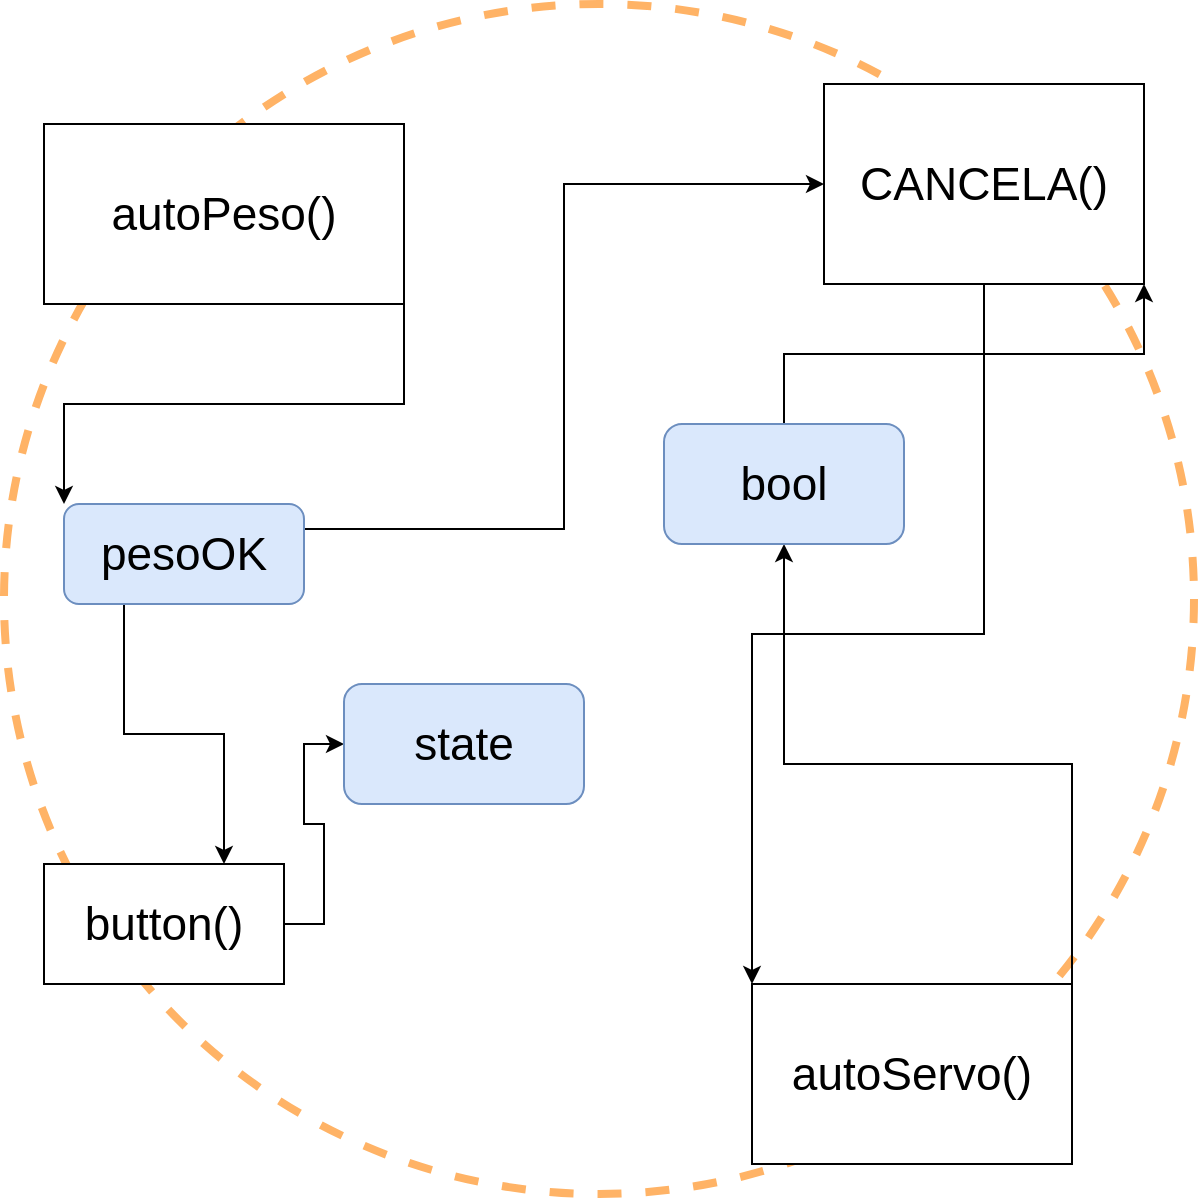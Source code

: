 <mxfile version="16.5.2" type="device" pages="5"><diagram id="-oKT4V8D3l1g9VBGD2vX" name="Cenário"><mxGraphModel dx="836" dy="1367" grid="1" gridSize="10" guides="1" tooltips="1" connect="1" arrows="1" fold="1" page="1" pageScale="1" pageWidth="827" pageHeight="1169" math="0" shadow="0"><root><mxCell id="0"/><mxCell id="1" parent="0"/><mxCell id="G8ePL6Gfm0wMOTy-5-_9-20" value="" style="ellipse;whiteSpace=wrap;html=1;aspect=fixed;fontSize=23;dashed=1;strokeWidth=4;perimeterSpacing=0;strokeColor=#FFB366;" vertex="1" parent="1"><mxGeometry x="40" y="80" width="595" height="595" as="geometry"/></mxCell><mxCell id="G8ePL6Gfm0wMOTy-5-_9-4" style="edgeStyle=orthogonalEdgeStyle;rounded=0;orthogonalLoop=1;jettySize=auto;html=1;exitX=1;exitY=1;exitDx=0;exitDy=0;entryX=0;entryY=0;entryDx=0;entryDy=0;fontSize=23;" edge="1" parent="1" source="G8ePL6Gfm0wMOTy-5-_9-1" target="G8ePL6Gfm0wMOTy-5-_9-2"><mxGeometry relative="1" as="geometry"/></mxCell><mxCell id="G8ePL6Gfm0wMOTy-5-_9-1" value="&lt;font style=&quot;font-size: 23px&quot;&gt;autoPeso()&lt;/font&gt;" style="rounded=0;whiteSpace=wrap;html=1;" vertex="1" parent="1"><mxGeometry x="60" y="140" width="180" height="90" as="geometry"/></mxCell><mxCell id="G8ePL6Gfm0wMOTy-5-_9-6" style="edgeStyle=orthogonalEdgeStyle;rounded=0;orthogonalLoop=1;jettySize=auto;html=1;exitX=0.25;exitY=1;exitDx=0;exitDy=0;entryX=0.75;entryY=0;entryDx=0;entryDy=0;fontSize=23;" edge="1" parent="1" source="G8ePL6Gfm0wMOTy-5-_9-2" target="G8ePL6Gfm0wMOTy-5-_9-5"><mxGeometry relative="1" as="geometry"/></mxCell><mxCell id="G8ePL6Gfm0wMOTy-5-_9-10" style="edgeStyle=orthogonalEdgeStyle;rounded=0;orthogonalLoop=1;jettySize=auto;html=1;exitX=1;exitY=0.25;exitDx=0;exitDy=0;entryX=0;entryY=0.5;entryDx=0;entryDy=0;fontSize=23;" edge="1" parent="1" source="G8ePL6Gfm0wMOTy-5-_9-2" target="G8ePL6Gfm0wMOTy-5-_9-9"><mxGeometry relative="1" as="geometry"/></mxCell><mxCell id="G8ePL6Gfm0wMOTy-5-_9-2" value="pesoOK" style="rounded=1;whiteSpace=wrap;html=1;fontSize=23;fillColor=#dae8fc;strokeColor=#6c8ebf;" vertex="1" parent="1"><mxGeometry x="70" y="330" width="120" height="50" as="geometry"/></mxCell><mxCell id="G8ePL6Gfm0wMOTy-5-_9-8" style="edgeStyle=orthogonalEdgeStyle;rounded=0;orthogonalLoop=1;jettySize=auto;html=1;exitX=1;exitY=0.5;exitDx=0;exitDy=0;entryX=0;entryY=0.5;entryDx=0;entryDy=0;fontSize=23;" edge="1" parent="1" source="G8ePL6Gfm0wMOTy-5-_9-5" target="G8ePL6Gfm0wMOTy-5-_9-7"><mxGeometry relative="1" as="geometry"/></mxCell><mxCell id="G8ePL6Gfm0wMOTy-5-_9-5" value="button()" style="rounded=0;whiteSpace=wrap;html=1;fontSize=23;" vertex="1" parent="1"><mxGeometry x="60" y="510" width="120" height="60" as="geometry"/></mxCell><mxCell id="G8ePL6Gfm0wMOTy-5-_9-7" value="state" style="rounded=1;whiteSpace=wrap;html=1;fontSize=23;fillColor=#dae8fc;strokeColor=#6c8ebf;" vertex="1" parent="1"><mxGeometry x="210" y="420" width="120" height="60" as="geometry"/></mxCell><mxCell id="G8ePL6Gfm0wMOTy-5-_9-13" style="edgeStyle=orthogonalEdgeStyle;rounded=0;orthogonalLoop=1;jettySize=auto;html=1;exitX=0.5;exitY=1;exitDx=0;exitDy=0;entryX=0;entryY=0;entryDx=0;entryDy=0;fontSize=23;" edge="1" parent="1" source="G8ePL6Gfm0wMOTy-5-_9-9" target="G8ePL6Gfm0wMOTy-5-_9-12"><mxGeometry relative="1" as="geometry"/></mxCell><mxCell id="G8ePL6Gfm0wMOTy-5-_9-9" value="CANCELA()" style="rounded=0;whiteSpace=wrap;html=1;fontSize=23;" vertex="1" parent="1"><mxGeometry x="450" y="120" width="160" height="100" as="geometry"/></mxCell><mxCell id="G8ePL6Gfm0wMOTy-5-_9-17" style="edgeStyle=orthogonalEdgeStyle;rounded=0;orthogonalLoop=1;jettySize=auto;html=1;exitX=1;exitY=0;exitDx=0;exitDy=0;entryX=0.5;entryY=1;entryDx=0;entryDy=0;fontSize=23;" edge="1" parent="1" source="G8ePL6Gfm0wMOTy-5-_9-12" target="G8ePL6Gfm0wMOTy-5-_9-16"><mxGeometry relative="1" as="geometry"/></mxCell><mxCell id="G8ePL6Gfm0wMOTy-5-_9-12" value="autoServo()" style="rounded=0;whiteSpace=wrap;html=1;fontSize=23;" vertex="1" parent="1"><mxGeometry x="414" y="570" width="160" height="90" as="geometry"/></mxCell><mxCell id="G8ePL6Gfm0wMOTy-5-_9-18" style="edgeStyle=orthogonalEdgeStyle;rounded=0;orthogonalLoop=1;jettySize=auto;html=1;exitX=0.5;exitY=0;exitDx=0;exitDy=0;entryX=1;entryY=1;entryDx=0;entryDy=0;fontSize=23;" edge="1" parent="1" source="G8ePL6Gfm0wMOTy-5-_9-16" target="G8ePL6Gfm0wMOTy-5-_9-9"><mxGeometry relative="1" as="geometry"/></mxCell><mxCell id="G8ePL6Gfm0wMOTy-5-_9-16" value="bool" style="rounded=1;whiteSpace=wrap;html=1;fontSize=23;fillColor=#dae8fc;strokeColor=#6c8ebf;" vertex="1" parent="1"><mxGeometry x="370" y="290" width="120" height="60" as="geometry"/></mxCell></root></mxGraphModel></diagram><diagram id="g_ASj0eyqrzZIjO7fHBA" name="autoPeso()"><mxGraphModel dx="657" dy="1074" grid="1" gridSize="10" guides="1" tooltips="1" connect="1" arrows="1" fold="1" page="1" pageScale="1" pageWidth="827" pageHeight="1169" math="0" shadow="0"><root><mxCell id="NEKnAEpMK5fbGLcaX11o-0"/><mxCell id="NEKnAEpMK5fbGLcaX11o-1" parent="NEKnAEpMK5fbGLcaX11o-0"/><mxCell id="NEKnAEpMK5fbGLcaX11o-2" value="" style="whiteSpace=wrap;html=1;aspect=fixed;fontSize=23;strokeColor=#000000;strokeWidth=4;" vertex="1" parent="NEKnAEpMK5fbGLcaX11o-1"><mxGeometry x="50" y="90" width="840" height="840" as="geometry"/></mxCell><mxCell id="NEKnAEpMK5fbGLcaX11o-3" value="autoPeso()" style="rounded=0;whiteSpace=wrap;html=1;fontSize=23;strokeColor=#B3B3B3;strokeWidth=4;" vertex="1" parent="NEKnAEpMK5fbGLcaX11o-1"><mxGeometry x="50" y="90" width="130" height="40" as="geometry"/></mxCell><mxCell id="kAZFxLDTIukLWg7Rk-4k-8" style="edgeStyle=orthogonalEdgeStyle;rounded=0;orthogonalLoop=1;jettySize=auto;html=1;exitX=0.5;exitY=1;exitDx=0;exitDy=0;entryX=0.5;entryY=0;entryDx=0;entryDy=0;fontSize=23;" edge="1" parent="NEKnAEpMK5fbGLcaX11o-1" source="kAZFxLDTIukLWg7Rk-4k-0" target="kAZFxLDTIukLWg7Rk-4k-1"><mxGeometry relative="1" as="geometry"/></mxCell><mxCell id="kAZFxLDTIukLWg7Rk-4k-0" value="" style="ellipse;whiteSpace=wrap;html=1;aspect=fixed;fontSize=23;strokeColor=#000000;strokeWidth=4;fillColor=#000000;" vertex="1" parent="NEKnAEpMK5fbGLcaX11o-1"><mxGeometry x="165.5" y="150" width="20" height="20" as="geometry"/></mxCell><mxCell id="CeXxByc3CVJQSCN7--RD-3" style="edgeStyle=orthogonalEdgeStyle;rounded=0;orthogonalLoop=1;jettySize=auto;html=1;exitX=0.5;exitY=1;exitDx=0;exitDy=0;entryX=0.5;entryY=0;entryDx=0;entryDy=0;fontSize=15;" edge="1" parent="NEKnAEpMK5fbGLcaX11o-1" source="kAZFxLDTIukLWg7Rk-4k-1" target="CeXxByc3CVJQSCN7--RD-0"><mxGeometry relative="1" as="geometry"/></mxCell><mxCell id="kAZFxLDTIukLWg7Rk-4k-1" value="&lt;b&gt;ESPERAR&lt;/b&gt;&lt;hr&gt;&lt;font style=&quot;font-size: 18px&quot;&gt;/get t desde t0&lt;/font&gt;" style="rounded=0;whiteSpace=wrap;html=1;fontSize=23;strokeColor=#000000;strokeWidth=4;fillColor=#FFFFFF;" vertex="1" parent="NEKnAEpMK5fbGLcaX11o-1"><mxGeometry x="81" y="290" width="189" height="140" as="geometry"/></mxCell><mxCell id="kAZFxLDTIukLWg7Rk-4k-10" value="&lt;div&gt;&lt;span&gt;/init STATES, state&lt;/span&gt;&lt;/div&gt;&lt;div&gt;&lt;span&gt;/init RATE=10&lt;/span&gt;&lt;/div&gt;&lt;div&gt;&lt;span&gt;/init t0,t (em ms)&lt;/span&gt;&lt;/div&gt;&lt;div&gt;&lt;span&gt;init val&lt;/span&gt;&lt;/div&gt;" style="text;html=1;strokeColor=none;fillColor=none;align=left;verticalAlign=middle;whiteSpace=wrap;rounded=0;fontSize=18;" vertex="1" parent="NEKnAEpMK5fbGLcaX11o-1"><mxGeometry x="190" y="120" width="230" height="190" as="geometry"/></mxCell><mxCell id="kAZFxLDTIukLWg7Rk-4k-11" value="t&amp;gt;=1000/RATE&lt;br&gt;/ler val=analogRead&lt;br&gt;/set pesoOK&lt;br&gt;/set t0&lt;br&gt;" style="text;html=1;strokeColor=none;fillColor=none;align=left;verticalAlign=middle;whiteSpace=wrap;rounded=0;fontSize=18;" vertex="1" parent="NEKnAEpMK5fbGLcaX11o-1"><mxGeometry x="180" y="454" width="170" height="106" as="geometry"/></mxCell><mxCell id="CeXxByc3CVJQSCN7--RD-2" style="edgeStyle=orthogonalEdgeStyle;rounded=0;orthogonalLoop=1;jettySize=auto;html=1;exitX=1;exitY=0.5;exitDx=0;exitDy=0;fontSize=15;" edge="1" parent="NEKnAEpMK5fbGLcaX11o-1" source="CeXxByc3CVJQSCN7--RD-0" target="CeXxByc3CVJQSCN7--RD-1"><mxGeometry relative="1" as="geometry"/></mxCell><mxCell id="JvjQ7vZaSw4XwJ1vuoqM-3" style="edgeStyle=orthogonalEdgeStyle;rounded=0;orthogonalLoop=1;jettySize=auto;html=1;exitX=0.5;exitY=1;exitDx=0;exitDy=0;entryX=0.5;entryY=0;entryDx=0;entryDy=0;fontSize=15;" edge="1" parent="NEKnAEpMK5fbGLcaX11o-1" source="CeXxByc3CVJQSCN7--RD-0" target="JvjQ7vZaSw4XwJ1vuoqM-0"><mxGeometry relative="1" as="geometry"/></mxCell><mxCell id="CeXxByc3CVJQSCN7--RD-0" value="&lt;font style=&quot;font-size: 12px&quot;&gt;If&amp;nbsp;(pesoOK==true)&lt;/font&gt;" style="rhombus;whiteSpace=wrap;html=1;fontSize=18;strokeColor=#000000;strokeWidth=4;fillColor=#FFFFFF;" vertex="1" parent="NEKnAEpMK5fbGLcaX11o-1"><mxGeometry x="90.5" y="570" width="170" height="130" as="geometry"/></mxCell><mxCell id="CeXxByc3CVJQSCN7--RD-1" value="&lt;div style=&quot;font-size: 18px&quot;&gt;digitalWrite(GREEN, HIGH);&lt;/div&gt;&lt;div style=&quot;font-size: 18px&quot;&gt;digitalWrite(RED, LOW);&lt;/div&gt;" style="rounded=1;whiteSpace=wrap;html=1;fontSize=15;strokeColor=#d6b656;strokeWidth=4;fillColor=#fff2cc;align=left;" vertex="1" parent="NEKnAEpMK5fbGLcaX11o-1"><mxGeometry x="380" y="589.5" width="240" height="91" as="geometry"/></mxCell><mxCell id="JvjQ7vZaSw4XwJ1vuoqM-2" style="edgeStyle=orthogonalEdgeStyle;rounded=0;orthogonalLoop=1;jettySize=auto;html=1;exitX=1;exitY=0.5;exitDx=0;exitDy=0;entryX=0;entryY=0.5;entryDx=0;entryDy=0;fontSize=15;" edge="1" parent="NEKnAEpMK5fbGLcaX11o-1" source="JvjQ7vZaSw4XwJ1vuoqM-0" target="JvjQ7vZaSw4XwJ1vuoqM-1"><mxGeometry relative="1" as="geometry"/></mxCell><mxCell id="JvjQ7vZaSw4XwJ1vuoqM-4" style="edgeStyle=orthogonalEdgeStyle;rounded=0;orthogonalLoop=1;jettySize=auto;html=1;exitX=0.5;exitY=1;exitDx=0;exitDy=0;entryX=1;entryY=0.5;entryDx=0;entryDy=0;fontSize=15;" edge="1" parent="NEKnAEpMK5fbGLcaX11o-1" source="JvjQ7vZaSw4XwJ1vuoqM-0" target="kAZFxLDTIukLWg7Rk-4k-1"><mxGeometry relative="1" as="geometry"><Array as="points"><mxPoint x="176" y="870"/><mxPoint x="660" y="870"/><mxPoint x="660" y="360"/></Array></mxGeometry></mxCell><mxCell id="JvjQ7vZaSw4XwJ1vuoqM-0" value="Else" style="rhombus;whiteSpace=wrap;html=1;fontSize=12;strokeColor=#000000;strokeWidth=4;fillColor=#FFFFFF;" vertex="1" parent="NEKnAEpMK5fbGLcaX11o-1"><mxGeometry x="109.63" y="730" width="131.75" height="120" as="geometry"/></mxCell><mxCell id="JvjQ7vZaSw4XwJ1vuoqM-1" value="&lt;div style=&quot;font-size: 18px&quot;&gt;digitalWrite(GREEN, LOW);&lt;/div&gt;&lt;div style=&quot;font-size: 18px&quot;&gt;digitalWrite(RED, HIGH);&lt;/div&gt;" style="rounded=1;whiteSpace=wrap;html=1;fontSize=15;strokeColor=#d6b656;strokeWidth=4;fillColor=#fff2cc;align=left;" vertex="1" parent="NEKnAEpMK5fbGLcaX11o-1"><mxGeometry x="380" y="744.5" width="240" height="91" as="geometry"/></mxCell></root></mxGraphModel></diagram><diagram id="E05eS0D_g-J_dva9qzyq" name="button"><mxGraphModel dx="460" dy="695" grid="1" gridSize="10" guides="1" tooltips="1" connect="1" arrows="1" fold="1" page="1" pageScale="1" pageWidth="827" pageHeight="1169" math="0" shadow="0"><root><mxCell id="UTEYszz_Hc7_uAg5_mcA-0"/><mxCell id="UTEYszz_Hc7_uAg5_mcA-1" parent="UTEYszz_Hc7_uAg5_mcA-0"/><mxCell id="J1m_iYCUP-zKNdYiDAg0-0" value="" style="rounded=0;whiteSpace=wrap;html=1;fontSize=18;strokeColor=#000000;strokeWidth=4;fillColor=#FFFFFF;" vertex="1" parent="UTEYszz_Hc7_uAg5_mcA-1"><mxGeometry x="90" y="120" width="480" height="520" as="geometry"/></mxCell><mxCell id="J1m_iYCUP-zKNdYiDAg0-1" value="button()" style="rounded=0;whiteSpace=wrap;html=1;fontSize=18;strokeColor=#B3B3B3;strokeWidth=4;fillColor=#FFFFFF;" vertex="1" parent="UTEYszz_Hc7_uAg5_mcA-1"><mxGeometry x="90" y="120" width="80" height="40" as="geometry"/></mxCell><mxCell id="gJu1Qd9hxGy3X3vIlvjx-1" style="edgeStyle=orthogonalEdgeStyle;rounded=0;orthogonalLoop=1;jettySize=auto;html=1;exitX=0.5;exitY=1;exitDx=0;exitDy=0;entryX=0.5;entryY=0;entryDx=0;entryDy=0;fontSize=12;" edge="1" parent="UTEYszz_Hc7_uAg5_mcA-1" source="uzLRDN2EWhXGbIonUn27-0" target="gJu1Qd9hxGy3X3vIlvjx-0"><mxGeometry relative="1" as="geometry"/></mxCell><mxCell id="uzLRDN2EWhXGbIonUn27-0" value="" style="ellipse;whiteSpace=wrap;html=1;aspect=fixed;fontSize=23;strokeColor=#000000;strokeWidth=4;fillColor=#000000;" vertex="1" parent="UTEYszz_Hc7_uAg5_mcA-1"><mxGeometry x="225" y="140" width="20" height="20" as="geometry"/></mxCell><mxCell id="gJu1Qd9hxGy3X3vIlvjx-5" style="edgeStyle=orthogonalEdgeStyle;rounded=0;orthogonalLoop=1;jettySize=auto;html=1;exitX=1;exitY=0.5;exitDx=0;exitDy=0;entryX=0;entryY=0.5;entryDx=0;entryDy=0;fontSize=12;" edge="1" parent="UTEYszz_Hc7_uAg5_mcA-1" source="gJu1Qd9hxGy3X3vIlvjx-0" target="gJu1Qd9hxGy3X3vIlvjx-4"><mxGeometry relative="1" as="geometry"/></mxCell><mxCell id="gJu1Qd9hxGy3X3vIlvjx-8" style="edgeStyle=orthogonalEdgeStyle;rounded=0;orthogonalLoop=1;jettySize=auto;html=1;exitX=0.5;exitY=1;exitDx=0;exitDy=0;entryX=0.5;entryY=0;entryDx=0;entryDy=0;fontSize=12;" edge="1" parent="UTEYszz_Hc7_uAg5_mcA-1" source="gJu1Qd9hxGy3X3vIlvjx-0" target="gJu1Qd9hxGy3X3vIlvjx-7"><mxGeometry relative="1" as="geometry"/></mxCell><mxCell id="gJu1Qd9hxGy3X3vIlvjx-0" value="&lt;font style=&quot;font-size: 12px&quot;&gt;If&amp;nbsp;(reading == HIGH &amp;amp;&amp;amp; pesoOK==true)&lt;/font&gt;" style="rhombus;whiteSpace=wrap;html=1;fontSize=18;strokeColor=#000000;strokeWidth=4;fillColor=#FFFFFF;" vertex="1" parent="UTEYszz_Hc7_uAg5_mcA-1"><mxGeometry x="150" y="240" width="170" height="130" as="geometry"/></mxCell><mxCell id="gJu1Qd9hxGy3X3vIlvjx-4" value="&lt;div&gt;digitalWrite(PIEZO,HIGH);&lt;/div&gt;&lt;div&gt;&amp;nbsp; &amp;nbsp; &amp;nbsp; state=aberto;&lt;/div&gt;" style="rounded=1;whiteSpace=wrap;html=1;fontSize=12;strokeColor=#d6b656;strokeWidth=4;fillColor=#fff2cc;" vertex="1" parent="UTEYszz_Hc7_uAg5_mcA-1"><mxGeometry x="380" y="267.5" width="160" height="75" as="geometry"/></mxCell><mxCell id="gJu1Qd9hxGy3X3vIlvjx-10" style="edgeStyle=orthogonalEdgeStyle;rounded=0;orthogonalLoop=1;jettySize=auto;html=1;exitX=1;exitY=0.5;exitDx=0;exitDy=0;fontSize=12;" edge="1" parent="UTEYszz_Hc7_uAg5_mcA-1" source="gJu1Qd9hxGy3X3vIlvjx-7" target="gJu1Qd9hxGy3X3vIlvjx-9"><mxGeometry relative="1" as="geometry"/></mxCell><mxCell id="gJu1Qd9hxGy3X3vIlvjx-7" value="Else" style="rhombus;whiteSpace=wrap;html=1;fontSize=12;strokeColor=#000000;strokeWidth=4;fillColor=#FFFFFF;" vertex="1" parent="UTEYszz_Hc7_uAg5_mcA-1"><mxGeometry x="195" y="430" width="80" height="80" as="geometry"/></mxCell><mxCell id="gJu1Qd9hxGy3X3vIlvjx-9" value="digitalWrite(PIEZO,LOW);" style="rounded=1;whiteSpace=wrap;html=1;fontSize=12;strokeColor=#d6b656;strokeWidth=4;fillColor=#fff2cc;" vertex="1" parent="UTEYszz_Hc7_uAg5_mcA-1"><mxGeometry x="380" y="440" width="160" height="60" as="geometry"/></mxCell><mxCell id="gJu1Qd9hxGy3X3vIlvjx-11" value="&lt;font style=&quot;font-size: 15px&quot;&gt;/init reading=digitalRead(BUTTON)&lt;/font&gt;" style="text;html=1;strokeColor=none;fillColor=none;align=left;verticalAlign=middle;whiteSpace=wrap;rounded=0;fontSize=12;" vertex="1" parent="UTEYszz_Hc7_uAg5_mcA-1"><mxGeometry x="250" y="170" width="250" height="50" as="geometry"/></mxCell></root></mxGraphModel></diagram><diagram id="nZxuvyS8jBKt9fTN5Lde" name="CANCELA"><mxGraphModel dx="657" dy="993" grid="1" gridSize="10" guides="1" tooltips="1" connect="1" arrows="1" fold="1" page="1" pageScale="1" pageWidth="827" pageHeight="1169" math="0" shadow="0"><root><mxCell id="a24DkA1I5dlsnmDTCkDt-0"/><mxCell id="a24DkA1I5dlsnmDTCkDt-1" parent="a24DkA1I5dlsnmDTCkDt-0"/><mxCell id="Nc54CUkUUrdvIyN3bw2I-0" value="" style="rounded=0;whiteSpace=wrap;html=1;fontSize=15;strokeColor=#000000;strokeWidth=4;fillColor=#FFFFFF;" vertex="1" parent="a24DkA1I5dlsnmDTCkDt-1"><mxGeometry x="50" y="40" width="760" height="670" as="geometry"/></mxCell><mxCell id="Nc54CUkUUrdvIyN3bw2I-1" value="CANCELA()" style="rounded=0;whiteSpace=wrap;html=1;fontSize=15;strokeColor=#666666;strokeWidth=4;fillColor=#f5f5f5;fontColor=#333333;" vertex="1" parent="a24DkA1I5dlsnmDTCkDt-1"><mxGeometry x="50" y="40" width="120" height="60" as="geometry"/></mxCell><mxCell id="B0_GjwLSiSPP6nSy1qtp-2" style="edgeStyle=orthogonalEdgeStyle;rounded=0;orthogonalLoop=1;jettySize=auto;html=1;exitX=1;exitY=0.5;exitDx=0;exitDy=0;fontSize=15;" edge="1" parent="a24DkA1I5dlsnmDTCkDt-1" source="B0_GjwLSiSPP6nSy1qtp-0" target="B0_GjwLSiSPP6nSy1qtp-1"><mxGeometry relative="1" as="geometry"/></mxCell><mxCell id="B0_GjwLSiSPP6nSy1qtp-0" value="" style="ellipse;whiteSpace=wrap;html=1;aspect=fixed;fontSize=23;strokeColor=#000000;strokeWidth=4;fillColor=#000000;" vertex="1" parent="a24DkA1I5dlsnmDTCkDt-1"><mxGeometry x="80" y="140" width="20" height="20" as="geometry"/></mxCell><mxCell id="B0_GjwLSiSPP6nSy1qtp-8" style="edgeStyle=orthogonalEdgeStyle;rounded=0;orthogonalLoop=1;jettySize=auto;html=1;exitX=1;exitY=0.25;exitDx=0;exitDy=0;entryX=0;entryY=0.25;entryDx=0;entryDy=0;fontSize=15;" edge="1" parent="a24DkA1I5dlsnmDTCkDt-1" source="B0_GjwLSiSPP6nSy1qtp-1" target="B0_GjwLSiSPP6nSy1qtp-5"><mxGeometry relative="1" as="geometry"/></mxCell><mxCell id="B0_GjwLSiSPP6nSy1qtp-14" style="edgeStyle=orthogonalEdgeStyle;rounded=0;orthogonalLoop=1;jettySize=auto;html=1;exitX=0.5;exitY=1;exitDx=0;exitDy=0;entryX=0.5;entryY=0;entryDx=0;entryDy=0;fontSize=15;" edge="1" parent="a24DkA1I5dlsnmDTCkDt-1" source="B0_GjwLSiSPP6nSy1qtp-1" target="B0_GjwLSiSPP6nSy1qtp-10"><mxGeometry relative="1" as="geometry"/></mxCell><mxCell id="B0_GjwLSiSPP6nSy1qtp-1" value="&lt;b&gt;ABERTO&lt;/b&gt;" style="rounded=1;whiteSpace=wrap;html=1;fontSize=15;strokeColor=#000000;strokeWidth=4;fillColor=#FFFFFF;" vertex="1" parent="a24DkA1I5dlsnmDTCkDt-1"><mxGeometry x="220" y="120" width="120" height="60" as="geometry"/></mxCell><mxCell id="B0_GjwLSiSPP6nSy1qtp-3" value="state==aberto" style="text;html=1;strokeColor=none;fillColor=none;align=center;verticalAlign=middle;whiteSpace=wrap;rounded=0;fontSize=15;" vertex="1" parent="a24DkA1I5dlsnmDTCkDt-1"><mxGeometry x="110" y="110" width="100" height="30" as="geometry"/></mxCell><mxCell id="B0_GjwLSiSPP6nSy1qtp-4" value="/RED ON&lt;br&gt;/GREEN ON" style="text;html=1;strokeColor=none;fillColor=none;align=center;verticalAlign=middle;whiteSpace=wrap;rounded=0;fontSize=15;" vertex="1" parent="a24DkA1I5dlsnmDTCkDt-1"><mxGeometry x="105" y="170" width="110" height="30" as="geometry"/></mxCell><mxCell id="B0_GjwLSiSPP6nSy1qtp-7" style="edgeStyle=orthogonalEdgeStyle;rounded=0;orthogonalLoop=1;jettySize=auto;html=1;exitX=0;exitY=0.75;exitDx=0;exitDy=0;entryX=1;entryY=0.75;entryDx=0;entryDy=0;fontSize=15;" edge="1" parent="a24DkA1I5dlsnmDTCkDt-1" source="B0_GjwLSiSPP6nSy1qtp-5" target="B0_GjwLSiSPP6nSy1qtp-1"><mxGeometry relative="1" as="geometry"/></mxCell><mxCell id="B0_GjwLSiSPP6nSy1qtp-5" value="abre=autoServo()" style="rounded=1;whiteSpace=wrap;html=1;fontSize=15;strokeColor=#000000;strokeWidth=4;fillColor=#FFFFFF;" vertex="1" parent="a24DkA1I5dlsnmDTCkDt-1"><mxGeometry x="480" y="120" width="140" height="60" as="geometry"/></mxCell><mxCell id="B0_GjwLSiSPP6nSy1qtp-9" value="Bool (true or false)" style="text;html=1;strokeColor=none;fillColor=none;align=center;verticalAlign=middle;whiteSpace=wrap;rounded=0;fontSize=15;" vertex="1" parent="a24DkA1I5dlsnmDTCkDt-1"><mxGeometry x="340" y="170" width="137" height="50" as="geometry"/></mxCell><mxCell id="B0_GjwLSiSPP6nSy1qtp-20" style="edgeStyle=orthogonalEdgeStyle;rounded=0;orthogonalLoop=1;jettySize=auto;html=1;exitX=1;exitY=0.25;exitDx=0;exitDy=0;entryX=0;entryY=0;entryDx=0;entryDy=0;fontSize=15;" edge="1" parent="a24DkA1I5dlsnmDTCkDt-1" source="B0_GjwLSiSPP6nSy1qtp-10" target="B0_GjwLSiSPP6nSy1qtp-19"><mxGeometry relative="1" as="geometry"/></mxCell><mxCell id="B0_GjwLSiSPP6nSy1qtp-10" value="FECHADO" style="rounded=1;whiteSpace=wrap;html=1;fontSize=15;strokeColor=#000000;strokeWidth=4;fillColor=#FFFFFF;" vertex="1" parent="a24DkA1I5dlsnmDTCkDt-1"><mxGeometry x="210" y="370" width="140" height="80" as="geometry"/></mxCell><mxCell id="B0_GjwLSiSPP6nSy1qtp-12" style="edgeStyle=orthogonalEdgeStyle;rounded=0;orthogonalLoop=1;jettySize=auto;html=1;exitX=0;exitY=0;exitDx=0;exitDy=0;entryX=1;entryY=0.5;entryDx=0;entryDy=0;fontSize=15;" edge="1" parent="a24DkA1I5dlsnmDTCkDt-1" source="B0_GjwLSiSPP6nSy1qtp-1" target="B0_GjwLSiSPP6nSy1qtp-1"><mxGeometry relative="1" as="geometry"><Array as="points"><mxPoint x="220" y="80"/><mxPoint x="390" y="80"/><mxPoint x="390" y="150"/></Array></mxGeometry></mxCell><mxCell id="B0_GjwLSiSPP6nSy1qtp-13" value="abre==true" style="text;html=1;strokeColor=none;fillColor=none;align=center;verticalAlign=middle;whiteSpace=wrap;rounded=0;fontSize=15;" vertex="1" parent="a24DkA1I5dlsnmDTCkDt-1"><mxGeometry x="230" y="50" width="155" height="30" as="geometry"/></mxCell><mxCell id="B0_GjwLSiSPP6nSy1qtp-15" value="abre==true" style="text;html=1;strokeColor=none;fillColor=none;align=center;verticalAlign=middle;whiteSpace=wrap;rounded=0;fontSize=15;" vertex="1" parent="a24DkA1I5dlsnmDTCkDt-1"><mxGeometry x="230" y="50" width="155" height="30" as="geometry"/></mxCell><mxCell id="B0_GjwLSiSPP6nSy1qtp-16" value="abre==false" style="text;html=1;strokeColor=none;fillColor=none;align=center;verticalAlign=middle;whiteSpace=wrap;rounded=0;fontSize=15;" vertex="1" parent="a24DkA1I5dlsnmDTCkDt-1"><mxGeometry x="140" y="240" width="155" height="30" as="geometry"/></mxCell><mxCell id="B0_GjwLSiSPP6nSy1qtp-17" value="&lt;div style=&quot;text-align: left&quot;&gt;&lt;span&gt;/RED OFF&lt;/span&gt;&lt;/div&gt;&lt;div style=&quot;text-align: left&quot;&gt;&lt;span&gt;/GREEN OFF&lt;/span&gt;&lt;/div&gt;&lt;div style=&quot;text-align: left&quot;&gt;&lt;span&gt;/Print Stop&lt;/span&gt;&lt;/div&gt;" style="text;html=1;strokeColor=none;fillColor=none;align=center;verticalAlign=middle;whiteSpace=wrap;rounded=0;fontSize=15;" vertex="1" parent="a24DkA1I5dlsnmDTCkDt-1"><mxGeometry x="275" y="280" width="105" height="60" as="geometry"/></mxCell><mxCell id="B0_GjwLSiSPP6nSy1qtp-24" style="edgeStyle=orthogonalEdgeStyle;rounded=0;orthogonalLoop=1;jettySize=auto;html=1;exitX=0;exitY=1;exitDx=0;exitDy=0;entryX=1;entryY=1;entryDx=0;entryDy=0;fontSize=15;" edge="1" parent="a24DkA1I5dlsnmDTCkDt-1" source="B0_GjwLSiSPP6nSy1qtp-19" target="B0_GjwLSiSPP6nSy1qtp-10"><mxGeometry relative="1" as="geometry"/></mxCell><mxCell id="YYKn_RoJ_6qn3q8uJIo7-0" style="edgeStyle=orthogonalEdgeStyle;rounded=0;orthogonalLoop=1;jettySize=auto;html=1;exitX=0.5;exitY=1;exitDx=0;exitDy=0;entryX=0.5;entryY=0;entryDx=0;entryDy=0;fontSize=15;" edge="1" parent="a24DkA1I5dlsnmDTCkDt-1" source="B0_GjwLSiSPP6nSy1qtp-19" target="UFxdW1iFUCPH0JYkIwvq-1"><mxGeometry relative="1" as="geometry"/></mxCell><mxCell id="B0_GjwLSiSPP6nSy1qtp-19" value="ESPERA" style="shape=parallelogram;perimeter=parallelogramPerimeter;whiteSpace=wrap;html=1;fixedSize=1;fontSize=15;strokeColor=#000000;strokeWidth=4;fillColor=#FFFFFF;" vertex="1" parent="a24DkA1I5dlsnmDTCkDt-1"><mxGeometry x="510" y="380" width="163" height="60" as="geometry"/></mxCell><mxCell id="B0_GjwLSiSPP6nSy1qtp-21" value="/durante 8 segundos" style="text;html=1;strokeColor=none;fillColor=none;align=center;verticalAlign=middle;whiteSpace=wrap;rounded=0;fontSize=15;" vertex="1" parent="a24DkA1I5dlsnmDTCkDt-1"><mxGeometry x="363" y="350" width="147" height="30" as="geometry"/></mxCell><mxCell id="B0_GjwLSiSPP6nSy1qtp-25" value="state=fechado&lt;br&gt;digitalWrite(PIEZO,LOW)" style="text;html=1;strokeColor=none;fillColor=none;align=center;verticalAlign=middle;whiteSpace=wrap;rounded=0;fontSize=15;" vertex="1" parent="a24DkA1I5dlsnmDTCkDt-1"><mxGeometry x="341.5" y="480" width="177" height="50" as="geometry"/></mxCell><mxCell id="UFxdW1iFUCPH0JYkIwvq-1" value="digitalWrite(PIEZO,HIGH)&lt;br&gt;" style="ellipse;whiteSpace=wrap;html=1;fontSize=15;strokeColor=#d6b656;strokeWidth=4;fillColor=#fff2cc;" vertex="1" parent="a24DkA1I5dlsnmDTCkDt-1"><mxGeometry x="492.25" y="540" width="198.5" height="120" as="geometry"/></mxCell><mxCell id="YYKn_RoJ_6qn3q8uJIo7-1" value="Quando espera acaba" style="text;html=1;strokeColor=none;fillColor=none;align=center;verticalAlign=middle;whiteSpace=wrap;rounded=0;fontSize=15;" vertex="1" parent="a24DkA1I5dlsnmDTCkDt-1"><mxGeometry x="590" y="460" width="90" height="70" as="geometry"/></mxCell><mxCell id="YYKn_RoJ_6qn3q8uJIo7-2" style="edgeStyle=orthogonalEdgeStyle;rounded=0;orthogonalLoop=1;jettySize=auto;html=1;exitX=0.25;exitY=0;exitDx=0;exitDy=0;entryX=1;entryY=0.5;entryDx=0;entryDy=0;fontSize=15;" edge="1" parent="a24DkA1I5dlsnmDTCkDt-1" source="B0_GjwLSiSPP6nSy1qtp-19" target="B0_GjwLSiSPP6nSy1qtp-19"><mxGeometry relative="1" as="geometry"><Array as="points"><mxPoint x="551" y="330"/><mxPoint x="740" y="330"/><mxPoint x="740" y="410"/></Array></mxGeometry></mxCell><mxCell id="YYKn_RoJ_6qn3q8uJIo7-4" value="A cada segundo print quantos segundos faltam" style="text;html=1;strokeColor=none;fillColor=none;align=center;verticalAlign=middle;whiteSpace=wrap;rounded=0;fontSize=15;" vertex="1" parent="a24DkA1I5dlsnmDTCkDt-1"><mxGeometry x="550" y="280" width="190" height="50" as="geometry"/></mxCell></root></mxGraphModel></diagram><diagram id="x7BEuH2xMNhmLY8I49RU" name="autoServo()"><mxGraphModel dx="484" dy="732" grid="1" gridSize="10" guides="1" tooltips="1" connect="1" arrows="1" fold="1" page="1" pageScale="1" pageWidth="827" pageHeight="1169" math="0" shadow="0"><root><mxCell id="IOG2BN8yyx0a8oMPDkSi-0"/><mxCell id="IOG2BN8yyx0a8oMPDkSi-1" parent="IOG2BN8yyx0a8oMPDkSi-0"/><mxCell id="IOG2BN8yyx0a8oMPDkSi-2" value="" style="rounded=0;whiteSpace=wrap;html=1;fontSize=15;strokeColor=#000000;strokeWidth=4;fillColor=#FFFFFF;" vertex="1" parent="IOG2BN8yyx0a8oMPDkSi-1"><mxGeometry x="50" y="140" width="1040" height="570" as="geometry"/></mxCell><mxCell id="IOG2BN8yyx0a8oMPDkSi-3" value="autoServo()" style="rounded=0;whiteSpace=wrap;html=1;fontSize=15;strokeColor=#666666;strokeWidth=4;fillColor=#f5f5f5;fontColor=#333333;" vertex="1" parent="IOG2BN8yyx0a8oMPDkSi-1"><mxGeometry x="50" y="140" width="110" height="40" as="geometry"/></mxCell><mxCell id="oyOMGnJXhSVfHas6ETxC-5" style="edgeStyle=orthogonalEdgeStyle;rounded=0;orthogonalLoop=1;jettySize=auto;html=1;exitX=0.5;exitY=1;exitDx=0;exitDy=0;entryX=0.5;entryY=0;entryDx=0;entryDy=0;fontSize=15;" edge="1" parent="IOG2BN8yyx0a8oMPDkSi-1" source="oyOMGnJXhSVfHas6ETxC-0" target="oyOMGnJXhSVfHas6ETxC-2"><mxGeometry relative="1" as="geometry"/></mxCell><mxCell id="oyOMGnJXhSVfHas6ETxC-0" value="" style="ellipse;whiteSpace=wrap;html=1;aspect=fixed;fontSize=23;strokeColor=#000000;strokeWidth=4;fillColor=#000000;" vertex="1" parent="IOG2BN8yyx0a8oMPDkSi-1"><mxGeometry x="270" y="160" width="20" height="20" as="geometry"/></mxCell><mxCell id="oyOMGnJXhSVfHas6ETxC-1" value="/init STATES, state&lt;br&gt;/init RATE=50&lt;br&gt;/init pw (em us)&lt;br&gt;/init t0,t (em us)&lt;br&gt;/init distancia=sonar.ping_cm()&amp;nbsp;" style="text;html=1;strokeColor=none;fillColor=none;align=left;verticalAlign=middle;whiteSpace=wrap;rounded=0;fontSize=15;" vertex="1" parent="IOG2BN8yyx0a8oMPDkSi-1"><mxGeometry x="300" y="130" width="180" height="150" as="geometry"/></mxCell><mxCell id="oyOMGnJXhSVfHas6ETxC-4" style="edgeStyle=orthogonalEdgeStyle;rounded=0;orthogonalLoop=1;jettySize=auto;html=1;exitX=1;exitY=0.5;exitDx=0;exitDy=0;fontSize=15;" edge="1" parent="IOG2BN8yyx0a8oMPDkSi-1" source="oyOMGnJXhSVfHas6ETxC-2" target="oyOMGnJXhSVfHas6ETxC-3"><mxGeometry relative="1" as="geometry"/></mxCell><mxCell id="Jfv7SlXVMOQ2mbQJBm4t-4" style="edgeStyle=orthogonalEdgeStyle;rounded=0;orthogonalLoop=1;jettySize=auto;html=1;exitX=0.5;exitY=1;exitDx=0;exitDy=0;entryX=0.5;entryY=0;entryDx=0;entryDy=0;fontSize=15;" edge="1" parent="IOG2BN8yyx0a8oMPDkSi-1" source="oyOMGnJXhSVfHas6ETxC-2" target="Jfv7SlXVMOQ2mbQJBm4t-0"><mxGeometry relative="1" as="geometry"/></mxCell><mxCell id="oyOMGnJXhSVfHas6ETxC-2" value="if(distancia&amp;lt;20 &amp;amp;&amp;amp; pesoOK==true)" style="rhombus;whiteSpace=wrap;html=1;fontSize=15;strokeColor=#000000;strokeWidth=4;fillColor=#FFFFFF;" vertex="1" parent="IOG2BN8yyx0a8oMPDkSi-1"><mxGeometry x="185" y="260" width="190" height="150" as="geometry"/></mxCell><mxCell id="e2YYctEOc_pQN83zP07x-1" style="edgeStyle=orthogonalEdgeStyle;rounded=0;orthogonalLoop=1;jettySize=auto;html=1;exitX=1;exitY=0.5;exitDx=0;exitDy=0;entryX=0;entryY=0.5;entryDx=0;entryDy=0;fontSize=15;" edge="1" parent="IOG2BN8yyx0a8oMPDkSi-1" source="oyOMGnJXhSVfHas6ETxC-3" target="e2YYctEOc_pQN83zP07x-0"><mxGeometry relative="1" as="geometry"/></mxCell><mxCell id="oyOMGnJXhSVfHas6ETxC-3" value="state=PIN_HIGH" style="rounded=1;whiteSpace=wrap;html=1;fontSize=15;strokeColor=#d6b656;strokeWidth=4;fillColor=#fff2cc;" vertex="1" parent="IOG2BN8yyx0a8oMPDkSi-1"><mxGeometry x="450" y="305" width="120" height="60" as="geometry"/></mxCell><mxCell id="Jfv7SlXVMOQ2mbQJBm4t-2" style="edgeStyle=orthogonalEdgeStyle;rounded=0;orthogonalLoop=1;jettySize=auto;html=1;exitX=1;exitY=0.5;exitDx=0;exitDy=0;entryX=0;entryY=0.5;entryDx=0;entryDy=0;fontSize=15;" edge="1" parent="IOG2BN8yyx0a8oMPDkSi-1" source="Jfv7SlXVMOQ2mbQJBm4t-0" target="Jfv7SlXVMOQ2mbQJBm4t-1"><mxGeometry relative="1" as="geometry"/></mxCell><mxCell id="Jfv7SlXVMOQ2mbQJBm4t-0" value="Else" style="rhombus;whiteSpace=wrap;html=1;fontSize=12;strokeColor=#000000;strokeWidth=4;fillColor=#FFFFFF;" vertex="1" parent="IOG2BN8yyx0a8oMPDkSi-1"><mxGeometry x="225" y="460" width="110" height="100" as="geometry"/></mxCell><mxCell id="e2YYctEOc_pQN83zP07x-7" style="edgeStyle=orthogonalEdgeStyle;rounded=0;orthogonalLoop=1;jettySize=auto;html=1;exitX=1;exitY=0.5;exitDx=0;exitDy=0;entryX=0;entryY=0.5;entryDx=0;entryDy=0;fontSize=15;" edge="1" parent="IOG2BN8yyx0a8oMPDkSi-1" source="Jfv7SlXVMOQ2mbQJBm4t-1" target="e2YYctEOc_pQN83zP07x-6"><mxGeometry relative="1" as="geometry"/></mxCell><mxCell id="Jfv7SlXVMOQ2mbQJBm4t-1" value="state=PIN_LOW" style="rounded=1;whiteSpace=wrap;html=1;fontSize=15;strokeColor=#d6b656;strokeWidth=4;fillColor=#fff2cc;" vertex="1" parent="IOG2BN8yyx0a8oMPDkSi-1"><mxGeometry x="450" y="480" width="120" height="60" as="geometry"/></mxCell><mxCell id="e2YYctEOc_pQN83zP07x-5" style="edgeStyle=orthogonalEdgeStyle;rounded=0;orthogonalLoop=1;jettySize=auto;html=1;exitX=1;exitY=0.5;exitDx=0;exitDy=0;entryX=0;entryY=0.5;entryDx=0;entryDy=0;fontSize=15;" edge="1" parent="IOG2BN8yyx0a8oMPDkSi-1" source="e2YYctEOc_pQN83zP07x-0" target="e2YYctEOc_pQN83zP07x-4"><mxGeometry relative="1" as="geometry"/></mxCell><mxCell id="e2YYctEOc_pQN83zP07x-0" value="&lt;b&gt;PIN_HIGH&lt;/b&gt;&lt;br&gt;&lt;hr&gt;&lt;font style=&quot;font-size: 18px&quot;&gt;/get t desde t0&lt;/font&gt;" style="rounded=0;whiteSpace=wrap;html=1;fontSize=23;strokeColor=#000000;strokeWidth=4;fillColor=#FFFFFF;" vertex="1" parent="IOG2BN8yyx0a8oMPDkSi-1"><mxGeometry x="670" y="280" width="170" height="110" as="geometry"/></mxCell><mxCell id="e2YYctEOc_pQN83zP07x-2" value="T&amp;gt;=pw&lt;br&gt;/servo.write(90)" style="text;html=1;strokeColor=none;fillColor=none;align=left;verticalAlign=middle;whiteSpace=wrap;rounded=0;fontSize=15;" vertex="1" parent="IOG2BN8yyx0a8oMPDkSi-1"><mxGeometry x="670" y="220" width="190" height="50" as="geometry"/></mxCell><mxCell id="e2YYctEOc_pQN83zP07x-3" value="T&amp;gt;=1000000/RATE&lt;br&gt;/servo.write(0)&lt;br&gt;/set t0,pw(angle)" style="text;html=1;strokeColor=none;fillColor=none;align=left;verticalAlign=middle;whiteSpace=wrap;rounded=0;fontSize=15;" vertex="1" parent="IOG2BN8yyx0a8oMPDkSi-1"><mxGeometry x="670" y="580" width="190" height="50" as="geometry"/></mxCell><mxCell id="e2YYctEOc_pQN83zP07x-4" value="return true" style="rounded=1;whiteSpace=wrap;html=1;fontSize=15;strokeColor=#9673a6;strokeWidth=4;fillColor=#e1d5e7;" vertex="1" parent="IOG2BN8yyx0a8oMPDkSi-1"><mxGeometry x="930" y="305" width="120" height="60" as="geometry"/></mxCell><mxCell id="e2YYctEOc_pQN83zP07x-9" style="edgeStyle=orthogonalEdgeStyle;rounded=0;orthogonalLoop=1;jettySize=auto;html=1;exitX=1;exitY=0.5;exitDx=0;exitDy=0;fontSize=15;" edge="1" parent="IOG2BN8yyx0a8oMPDkSi-1" source="e2YYctEOc_pQN83zP07x-6" target="e2YYctEOc_pQN83zP07x-8"><mxGeometry relative="1" as="geometry"/></mxCell><mxCell id="e2YYctEOc_pQN83zP07x-6" value="&lt;b&gt;PIN_LOW&lt;/b&gt;&lt;br&gt;&lt;hr&gt;&lt;font style=&quot;font-size: 18px&quot;&gt;/get t desde t0&lt;/font&gt;" style="rounded=0;whiteSpace=wrap;html=1;fontSize=23;strokeColor=#000000;strokeWidth=4;fillColor=#FFFFFF;" vertex="1" parent="IOG2BN8yyx0a8oMPDkSi-1"><mxGeometry x="670" y="455" width="170" height="110" as="geometry"/></mxCell><mxCell id="e2YYctEOc_pQN83zP07x-8" value="return false" style="rounded=1;whiteSpace=wrap;html=1;fontSize=15;strokeColor=#9673a6;strokeWidth=4;fillColor=#e1d5e7;" vertex="1" parent="IOG2BN8yyx0a8oMPDkSi-1"><mxGeometry x="930" y="480" width="120" height="60" as="geometry"/></mxCell></root></mxGraphModel></diagram></mxfile>